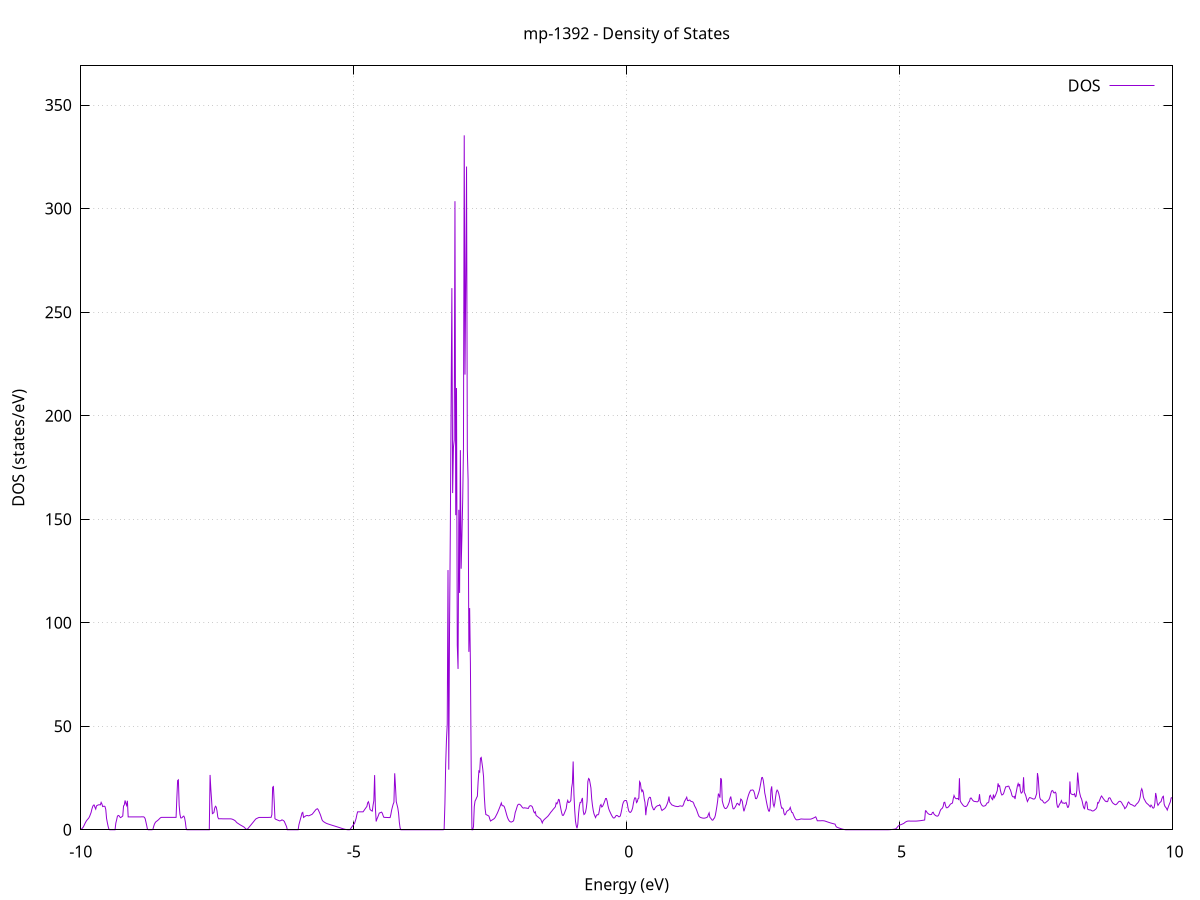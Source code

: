 set title 'mp-1392 - Density of States'
set xlabel 'Energy (eV)'
set ylabel 'DOS (states/eV)'
set grid
set xrange [-10:10]
set yrange [0:368.934]
set xzeroaxis lt -1
set terminal png size 800,600
set output 'mp-1392_dos_gnuplot.png'
plot '-' using 1:2 with lines title 'DOS'
-11.311500 0.000000
-11.297300 0.000000
-11.283200 0.000000
-11.269000 0.000000
-11.254900 0.000000
-11.240700 0.000000
-11.226600 0.000000
-11.212400 0.000000
-11.198300 0.000000
-11.184100 0.000000
-11.170000 0.000000
-11.155800 0.000000
-11.141700 0.000000
-11.127500 0.000000
-11.113300 0.000000
-11.099200 0.000000
-11.085000 0.000000
-11.070900 0.000000
-11.056700 0.000000
-11.042600 0.000000
-11.028400 0.000000
-11.014300 0.000000
-11.000100 0.000000
-10.986000 0.000000
-10.971800 0.000000
-10.957700 0.000000
-10.943500 0.000000
-10.929400 0.000000
-10.915200 0.000000
-10.901100 0.000000
-10.886900 0.000000
-10.872700 0.000000
-10.858600 0.000000
-10.844400 0.000000
-10.830300 0.000000
-10.816100 0.000000
-10.802000 0.000000
-10.787800 0.000000
-10.773700 0.000000
-10.759500 0.000000
-10.745400 0.000000
-10.731200 0.000000
-10.717100 0.000000
-10.702900 0.000000
-10.688800 0.000000
-10.674600 0.000000
-10.660500 0.000000
-10.646300 0.000000
-10.632100 0.000000
-10.618000 0.000000
-10.603800 0.000000
-10.589700 0.000000
-10.575500 0.000000
-10.561400 0.000000
-10.547200 0.000000
-10.533100 0.000000
-10.518900 0.000000
-10.504800 0.000000
-10.490600 0.000000
-10.476500 0.000000
-10.462300 0.000000
-10.448200 0.000000
-10.434000 0.000000
-10.419900 0.000000
-10.405700 0.000000
-10.391500 0.000000
-10.377400 0.000000
-10.363200 0.000000
-10.349100 0.000000
-10.334900 0.000000
-10.320800 0.000000
-10.306600 0.000000
-10.292500 0.000000
-10.278300 0.000000
-10.264200 0.000000
-10.250000 0.000000
-10.235900 0.000000
-10.221700 0.000000
-10.207600 0.000000
-10.193400 0.000000
-10.179200 0.000000
-10.165100 0.000000
-10.150900 0.000000
-10.136800 0.000000
-10.122600 0.000000
-10.108500 0.000000
-10.094300 0.000000
-10.080200 0.000000
-10.066000 0.000000
-10.051900 0.000000
-10.037700 0.000000
-10.023600 0.000400
-10.009400 0.063700
-9.995300 0.234100
-9.981100 0.511600
-9.967000 0.896200
-9.952800 1.388800
-9.938600 2.154000
-9.924500 2.965200
-9.910300 3.690200
-9.896200 4.329000
-9.882000 4.810700
-9.867900 5.248200
-9.853700 5.690500
-9.839600 6.375200
-9.825400 7.368300
-9.811300 8.348000
-9.797100 9.938700
-9.783000 11.145200
-9.768800 11.887700
-9.754700 11.967900
-9.740500 10.815200
-9.726400 9.995000
-9.712200 11.554800
-9.698000 11.776500
-9.683900 11.969300
-9.669700 12.073900
-9.655600 12.090100
-9.641400 12.024600
-9.627300 13.227300
-9.613100 12.479200
-9.599000 11.206000
-9.584800 11.326200
-9.570700 11.409700
-9.556500 11.193100
-9.542400 9.773700
-9.528200 5.504400
-9.514100 3.515500
-9.499900 1.699700
-9.485800 0.376200
-9.471600 0.000000
-9.457400 0.000000
-9.443300 0.000000
-9.429100 0.000000
-9.415000 0.000000
-9.400800 0.000000
-9.386700 0.000000
-9.372500 0.000000
-9.358400 3.167400
-9.344200 4.708300
-9.330100 6.424300
-9.315900 6.923900
-9.301800 6.846400
-9.287600 6.291300
-9.273500 5.864800
-9.259300 6.072200
-9.245200 6.336300
-9.231000 6.657200
-9.216800 11.480100
-9.202700 11.991100
-9.188500 14.160300
-9.174400 12.692300
-9.160200 11.768700
-9.146100 14.003300
-9.131900 6.209800
-9.117800 6.211200
-9.103600 6.212600
-9.089500 6.214000
-9.075300 6.215400
-9.061200 6.216800
-9.047000 6.218300
-9.032900 6.219700
-9.018700 6.221200
-9.004600 6.222700
-8.990400 6.224200
-8.976200 6.225700
-8.962100 6.227300
-8.947900 6.228800
-8.933800 6.230400
-8.919600 6.232000
-8.905500 6.233600
-8.891300 6.235200
-8.877200 6.236800
-8.863000 6.238500
-8.848900 6.240100
-8.834700 6.007600
-8.820600 5.341500
-8.806400 3.707600
-8.792300 1.994400
-8.778100 0.205600
-8.764000 0.000000
-8.749800 0.000000
-8.735600 0.000000
-8.721500 0.000000
-8.707300 0.000000
-8.693200 0.000000
-8.679000 0.228900
-8.664900 1.576900
-8.650700 2.735500
-8.636600 3.430900
-8.622400 3.910400
-8.608300 4.163500
-8.594100 4.443600
-8.580000 4.770800
-8.565800 5.130100
-8.551700 5.520500
-8.537500 5.836200
-8.523400 5.976700
-8.509200 5.996400
-8.495000 5.996000
-8.480900 5.995600
-8.466700 5.995200
-8.452600 5.994900
-8.438400 5.994500
-8.424300 5.994200
-8.410100 5.993900
-8.396000 5.993600
-8.381800 5.993400
-8.367700 5.993100
-8.353500 5.992900
-8.339400 5.992700
-8.325200 5.992500
-8.311100 5.992300
-8.296900 5.992100
-8.282700 5.991900
-8.268600 5.991800
-8.254400 5.991700
-8.240300 15.333900
-8.226100 23.778300
-8.212000 24.104300
-8.197800 11.791700
-8.183700 7.510800
-8.169500 5.742000
-8.155400 5.711500
-8.141200 5.949500
-8.127100 6.431700
-8.112900 6.614500
-8.098800 5.809800
-8.084600 3.759900
-8.070500 0.795500
-8.056300 0.000000
-8.042100 0.000000
-8.028000 0.000000
-8.013800 0.000000
-7.999700 0.000000
-7.985500 0.000000
-7.971400 0.000000
-7.957200 0.000000
-7.943100 0.000000
-7.928900 0.000000
-7.914800 0.000000
-7.900600 0.000000
-7.886500 0.000000
-7.872300 0.000000
-7.858200 0.000000
-7.844000 0.000000
-7.829900 0.000000
-7.815700 0.000000
-7.801500 0.000000
-7.787400 0.000000
-7.773200 0.000000
-7.759100 0.000000
-7.744900 0.000000
-7.730800 0.000000
-7.716600 0.000000
-7.702500 0.000000
-7.688300 0.000000
-7.674200 0.000000
-7.660000 0.000000
-7.645900 0.000000
-7.631700 26.492200
-7.617600 19.613800
-7.603400 14.123900
-7.589300 7.791200
-7.575100 7.998100
-7.560900 8.368600
-7.546800 10.457800
-7.532600 11.348400
-7.518500 10.941600
-7.504300 9.094900
-7.490200 6.165200
-7.476000 5.308000
-7.461900 5.306500
-7.447700 5.305100
-7.433600 5.303600
-7.419400 5.302200
-7.405300 5.300800
-7.391100 5.299400
-7.377000 5.298000
-7.362800 5.296600
-7.348700 5.295300
-7.334500 5.294000
-7.320300 5.292700
-7.306200 5.291400
-7.292000 5.290200
-7.277900 5.288900
-7.263700 5.287700
-7.249600 5.266300
-7.235400 5.196900
-7.221300 5.079200
-7.207100 4.914300
-7.193000 4.714300
-7.178800 4.482700
-7.164700 4.186200
-7.150500 3.693800
-7.136400 3.346900
-7.122200 3.112400
-7.108100 2.869600
-7.093900 2.618500
-7.079700 2.376100
-7.065600 2.161900
-7.051400 1.949700
-7.037300 1.739600
-7.023100 1.531300
-7.009000 1.291800
-6.994800 0.926800
-6.980700 0.488600
-6.966500 0.244600
-6.952400 0.230800
-6.938200 0.600100
-6.924100 1.037600
-6.909900 1.485400
-6.895800 1.933200
-6.881600 2.381500
-6.867500 2.838700
-6.853300 3.295800
-6.839100 3.755900
-6.825000 4.220600
-6.810800 4.685200
-6.796700 5.149700
-6.782500 5.384600
-6.768400 5.560200
-6.754200 5.735800
-6.740100 5.911400
-6.725900 5.949000
-6.711800 5.951300
-6.697600 5.953700
-6.683500 5.956100
-6.669300 5.958400
-6.655200 5.960800
-6.641000 5.963100
-6.626900 5.965500
-6.612700 5.967800
-6.598500 5.970200
-6.584400 5.972500
-6.570200 5.974900
-6.556100 5.977200
-6.541900 5.979500
-6.527800 5.981900
-6.513600 5.984200
-6.499500 7.331100
-6.485300 20.552300
-6.471200 20.860800
-6.457000 13.712900
-6.442900 5.369500
-6.428700 5.067700
-6.414600 4.909200
-6.400400 4.750600
-6.386300 4.592000
-6.372100 4.433200
-6.357900 4.274300
-6.343800 4.364400
-6.329600 4.488800
-6.315500 4.800800
-6.301300 4.645400
-6.287200 4.413300
-6.273000 4.104700
-6.258900 3.245300
-6.244700 2.390400
-6.230600 1.540100
-6.216400 0.000000
-6.202300 0.000000
-6.188100 0.000000
-6.174000 0.000000
-6.159800 0.000000
-6.145600 0.000000
-6.131500 0.000000
-6.117300 0.000000
-6.103200 0.000000
-6.089000 0.000000
-6.074900 0.000000
-6.060700 0.000000
-6.046600 0.000000
-6.032400 0.000000
-6.018300 0.000000
-6.004100 2.407800
-5.990000 3.824800
-5.975800 5.207200
-5.961700 6.554800
-5.947500 8.082400
-5.933400 8.391900
-5.919200 5.947300
-5.905000 6.220900
-5.890900 6.493900
-5.876700 6.766200
-5.862600 6.859400
-5.848400 6.901300
-5.834300 6.744900
-5.820100 6.774300
-5.806000 6.943300
-5.791800 7.111500
-5.777700 7.279000
-5.763500 7.445700
-5.749400 7.861300
-5.735200 8.340600
-5.721100 8.815100
-5.706900 9.284700
-5.692800 9.749400
-5.678600 9.999400
-5.664400 10.163600
-5.650300 9.675400
-5.636100 8.845000
-5.622000 7.989300
-5.607800 7.054000
-5.593700 5.928200
-5.579500 4.752200
-5.565400 4.218400
-5.551200 3.906500
-5.537100 3.652100
-5.522900 3.422100
-5.508800 3.216800
-5.494600 3.037600
-5.480500 2.908100
-5.466300 2.780600
-5.452200 2.655300
-5.438000 2.532100
-5.423800 2.411000
-5.409700 2.292000
-5.395500 2.174300
-5.381400 2.056700
-5.367200 1.939300
-5.353100 1.822000
-5.338900 1.704800
-5.324800 1.587800
-5.310600 1.470800
-5.296500 1.354000
-5.282300 1.237300
-5.268200 1.120700
-5.254000 1.000600
-5.239900 0.874300
-5.225700 0.745500
-5.211600 0.617400
-5.197400 0.499600
-5.183200 0.392500
-5.169100 0.296400
-5.154900 0.211000
-5.140800 0.136600
-5.126600 0.073000
-5.112500 0.020200
-5.098300 0.000000
-5.084200 0.000000
-5.070000 0.037900
-5.055900 0.560700
-5.041700 1.082800
-5.027600 1.604300
-5.013400 2.125000
-4.999300 2.601600
-4.985100 3.052400
-4.971000 4.210200
-4.956800 5.435300
-4.942600 7.273400
-4.928500 8.672200
-4.914300 8.668000
-4.900200 8.664100
-4.886000 8.660500
-4.871900 8.657200
-4.857700 8.654200
-4.843600 8.651500
-4.829400 8.649100
-4.815300 9.164900
-4.801100 9.717200
-4.787000 10.253500
-4.772800 10.773600
-4.758700 11.277700
-4.744500 13.026200
-4.730400 13.543700
-4.716200 12.233300
-4.702000 9.857300
-4.687900 9.478000
-4.673700 9.195300
-4.659600 9.014500
-4.645400 11.855700
-4.631300 14.051100
-4.617100 26.422500
-4.603000 10.769600
-4.588800 4.012500
-4.574700 5.189300
-4.560500 6.039500
-4.546400 7.019700
-4.532200 8.076600
-4.518100 8.206100
-4.503900 8.356600
-4.489800 8.513100
-4.475600 7.971800
-4.461400 6.813300
-4.447300 6.005900
-4.433100 5.989200
-4.419000 5.972400
-4.404800 5.955500
-4.390700 5.938500
-4.376500 5.921400
-4.362400 5.904200
-4.348200 5.887000
-4.334100 5.890000
-4.319900 7.345700
-4.305800 9.440100
-4.291600 10.972000
-4.277500 12.346400
-4.263300 13.251600
-4.249100 27.285900
-4.235000 20.898200
-4.220800 13.615300
-4.206700 12.075700
-4.192500 10.540300
-4.178400 8.018500
-4.164200 3.568100
-4.150100 0.876400
-4.135900 0.000000
-4.121800 0.000000
-4.107600 0.000000
-4.093500 0.000000
-4.079300 0.000000
-4.065200 0.000000
-4.051000 0.000000
-4.036900 0.000000
-4.022700 0.000000
-4.008500 0.000000
-3.994400 0.000000
-3.980200 0.000000
-3.966100 0.000000
-3.951900 0.000000
-3.937800 0.000000
-3.923600 0.000000
-3.909500 0.000000
-3.895300 0.000000
-3.881200 0.000000
-3.867000 0.000000
-3.852900 0.000000
-3.838700 0.000000
-3.824600 0.000000
-3.810400 0.000000
-3.796300 0.000000
-3.782100 0.000000
-3.767900 0.000000
-3.753800 0.000000
-3.739600 0.000000
-3.725500 0.000000
-3.711300 0.000000
-3.697200 0.000000
-3.683000 0.000000
-3.668900 0.000000
-3.654700 0.000000
-3.640600 0.000000
-3.626400 0.000000
-3.612300 0.000000
-3.598100 0.000000
-3.584000 0.000000
-3.569800 0.000000
-3.555700 0.000000
-3.541500 0.000000
-3.527300 0.000000
-3.513200 0.000000
-3.499000 0.000000
-3.484900 0.000000
-3.470700 0.000000
-3.456600 0.000000
-3.442400 0.000000
-3.428300 0.000000
-3.414100 0.000000
-3.400000 0.000000
-3.385800 0.000000
-3.371700 0.000000
-3.357500 0.000000
-3.343400 0.441800
-3.329200 12.543000
-3.315100 31.771000
-3.300900 43.336900
-3.286700 50.975000
-3.272600 125.429000
-3.258400 29.039700
-3.244300 98.432000
-3.230100 144.420400
-3.216000 205.282800
-3.201800 261.597300
-3.187700 162.612400
-3.173500 184.566800
-3.159400 188.163900
-3.145200 303.582900
-3.131100 151.929500
-3.116900 213.344000
-3.102800 89.164300
-3.088600 77.677100
-3.074500 154.524400
-3.060300 114.378700
-3.046100 183.349500
-3.032000 126.064400
-3.017800 141.757800
-3.003700 159.046300
-2.989500 184.217500
-2.975400 335.394900
-2.961200 219.822300
-2.947100 266.182700
-2.932900 320.310000
-2.918800 183.606900
-2.904600 169.058600
-2.890500 85.918900
-2.876300 107.059400
-2.862200 80.237600
-2.848000 30.521900
-2.833900 0.000000
-2.819700 0.000000
-2.805500 1.582300
-2.791400 11.217600
-2.777200 13.906000
-2.763100 14.562800
-2.748900 15.483600
-2.734800 16.181900
-2.720600 23.439100
-2.706500 28.354800
-2.692300 27.896900
-2.678200 34.532700
-2.664000 34.922500
-2.649900 32.225600
-2.635700 29.370400
-2.621600 25.686200
-2.607400 16.144600
-2.593300 10.269200
-2.579100 7.362800
-2.564900 7.211500
-2.550800 7.027700
-2.536600 6.811400
-2.522500 6.562700
-2.508300 5.294100
-2.494200 4.220300
-2.480000 4.471100
-2.465900 4.704600
-2.451700 4.923900
-2.437600 5.173100
-2.423400 5.466900
-2.409300 5.941200
-2.395100 6.662500
-2.381000 7.388800
-2.366800 8.142500
-2.352600 9.031800
-2.338500 9.971500
-2.324300 10.897100
-2.310200 11.887100
-2.296000 12.941500
-2.281900 11.672300
-2.267700 11.598400
-2.253600 11.559500
-2.239400 11.010500
-2.225300 9.810400
-2.211100 8.492200
-2.197000 7.119500
-2.182800 5.922300
-2.168700 5.043500
-2.154500 4.402400
-2.140400 3.999000
-2.126200 3.790000
-2.112000 3.726700
-2.097900 3.908400
-2.083700 4.038800
-2.069600 4.552100
-2.055400 6.217700
-2.041300 8.342300
-2.027100 9.395900
-2.013000 10.623700
-1.998800 11.817200
-1.984700 12.268500
-1.970500 12.370900
-1.956400 12.224300
-1.942200 11.901500
-1.928100 11.453600
-1.913900 10.885500
-1.899800 10.554500
-1.885600 10.467000
-1.871400 10.617800
-1.857300 10.543000
-1.843100 10.498500
-1.829000 10.430800
-1.814800 10.354600
-1.800700 10.307900
-1.786500 11.202700
-1.772400 11.565100
-1.758200 11.643200
-1.744100 11.509800
-1.729900 11.155500
-1.715800 10.185600
-1.701600 8.735100
-1.687500 8.171100
-1.673300 8.689100
-1.659200 6.945600
-1.645000 6.646000
-1.630800 6.344100
-1.616700 6.039800
-1.602500 5.733000
-1.588400 5.424000
-1.574200 5.112500
-1.560100 4.257700
-1.545900 3.289200
-1.531800 4.271300
-1.517600 4.713200
-1.503500 5.098600
-1.489300 5.436700
-1.475200 5.774000
-1.461000 6.108600
-1.446900 6.440300
-1.432700 6.880900
-1.418600 7.382100
-1.404400 7.904800
-1.390200 8.449200
-1.376100 8.832300
-1.361900 9.342600
-1.347800 9.810600
-1.333600 10.248800
-1.319500 10.657300
-1.305300 11.143900
-1.291200 12.978600
-1.277000 12.541700
-1.262900 13.242600
-1.248700 14.663000
-1.234600 14.481500
-1.220400 12.245600
-1.206300 10.212200
-1.192100 8.381100
-1.178000 7.046600
-1.163800 6.904200
-1.149600 7.439800
-1.135500 8.362300
-1.121300 9.282600
-1.107200 10.244600
-1.093000 12.928000
-1.078900 14.160400
-1.064700 13.184900
-1.050600 13.233100
-1.036400 13.570100
-1.022300 14.165400
-1.008100 20.163900
-0.994000 22.602900
-0.979800 32.969100
-0.965700 17.179500
-0.951500 9.456800
-0.937400 4.169500
-0.923200 1.947200
-0.909000 0.744000
-0.894900 2.637800
-0.880700 7.810800
-0.866600 11.433600
-0.852400 13.181500
-0.838300 13.120300
-0.824100 14.440500
-0.810000 15.369400
-0.795800 9.159800
-0.781700 7.377400
-0.767500 7.683200
-0.753400 8.534100
-0.739200 10.456600
-0.725100 13.746600
-0.710900 23.224800
-0.696800 24.761000
-0.682600 24.371900
-0.668400 22.349000
-0.654300 20.233000
-0.640100 14.937400
-0.626000 11.710900
-0.611800 9.318200
-0.597700 7.664500
-0.583500 6.749900
-0.569400 5.886200
-0.555200 6.821600
-0.541100 7.304600
-0.526900 7.168500
-0.512800 7.582700
-0.498600 9.449900
-0.484500 11.679700
-0.470300 12.211400
-0.456100 11.004900
-0.442000 11.305400
-0.427800 12.070100
-0.413700 12.973500
-0.399500 14.015700
-0.385400 15.108000
-0.371200 15.121000
-0.357100 13.817800
-0.342900 11.714300
-0.328800 10.202200
-0.314600 9.190400
-0.300500 8.390500
-0.286300 7.551500
-0.272200 6.844200
-0.258000 6.197900
-0.243900 5.723400
-0.229700 5.688200
-0.215500 5.914900
-0.201400 6.588000
-0.187200 6.915100
-0.173100 6.896300
-0.158900 6.618300
-0.144800 6.280600
-0.130600 6.323400
-0.116500 6.664800
-0.102300 8.154100
-0.088200 9.972400
-0.074000 12.079800
-0.059900 13.281900
-0.045700 13.889000
-0.031600 14.121100
-0.017400 14.155700
-0.003300 14.063400
0.010900 12.795400
0.025100 10.515600
0.039200 9.043300
0.053400 8.541400
0.067500 8.377900
0.081700 8.721800
0.095800 9.444000
0.110000 10.609500
0.124100 12.840500
0.138300 14.650700
0.152400 15.471000
0.166600 15.241300
0.180700 13.128200
0.194900 13.573000
0.209000 15.028400
0.223200 15.310300
0.237300 23.244100
0.251500 22.591300
0.265700 19.625300
0.279800 18.465600
0.294000 19.143900
0.308100 17.852300
0.322300 14.937800
0.336400 13.178100
0.350600 7.044400
0.364700 10.679200
0.378900 11.875200
0.393000 14.392900
0.407200 15.335400
0.421300 15.717900
0.435500 15.598800
0.449600 13.734900
0.463800 11.525400
0.477900 10.673400
0.492100 9.699100
0.506300 9.712900
0.520400 10.533900
0.534600 11.006800
0.548700 11.319400
0.562900 11.575800
0.577000 11.683600
0.591200 11.699000
0.605300 12.085800
0.619500 11.470100
0.633600 10.045400
0.647800 9.307200
0.661900 9.624200
0.676100 9.893800
0.690200 10.096100
0.704400 10.453300
0.718500 11.020800
0.732700 11.798400
0.746900 12.786200
0.761000 14.003300
0.775200 16.038900
0.789300 13.311300
0.803500 12.910100
0.817600 12.361900
0.831800 11.946700
0.845900 11.832000
0.860100 11.675600
0.874200 11.513900
0.888400 11.380800
0.902500 11.323300
0.916700 11.267900
0.930800 11.200700
0.945000 11.225300
0.959100 11.357900
0.973300 11.508500
0.987500 11.540600
1.001600 11.442500
1.015800 11.328800
1.029900 11.582100
1.044100 12.369800
1.058200 13.650000
1.072400 14.309400
1.086500 14.964000
1.100700 15.716400
1.114800 14.146600
1.129000 14.046400
1.143100 14.300100
1.157300 14.328400
1.171400 13.868900
1.185600 13.669400
1.199700 13.599800
1.213900 13.405900
1.228100 12.809200
1.242200 11.695800
1.256400 10.974500
1.270500 10.287900
1.284700 9.330700
1.298800 8.253000
1.313000 7.229800
1.327100 6.425500
1.341300 6.143600
1.355400 5.926400
1.369600 5.810000
1.383700 5.701300
1.397900 5.627200
1.412000 5.600900
1.426200 5.622400
1.440400 5.691600
1.454500 5.808700
1.468700 5.973500
1.482800 6.234800
1.497000 7.406500
1.511100 8.178900
1.525300 6.011900
1.539400 5.620600
1.553600 5.115000
1.567700 4.626400
1.581900 4.714700
1.596000 5.380000
1.610200 5.717500
1.624300 6.909500
1.638500 8.959800
1.652600 11.260000
1.666800 13.893800
1.681000 17.461100
1.695100 16.610400
1.709300 15.519800
1.723400 24.959400
1.737600 24.191400
1.751700 14.013400
1.765900 12.473500
1.780000 11.249200
1.794200 10.527500
1.808300 10.252800
1.822500 10.312500
1.836600 10.675700
1.850800 11.339800
1.864900 12.216500
1.879100 13.257900
1.893200 15.036000
1.907400 16.050100
1.921600 13.909400
1.935700 11.808000
1.949900 10.178200
1.964000 10.085200
1.978200 10.545900
1.992300 11.143600
2.006500 11.864200
2.020600 12.707700
2.034800 12.770900
2.048900 12.213600
2.063100 11.876600
2.077200 12.734200
2.091400 14.832300
2.105500 14.488100
2.119700 13.667600
2.133800 10.918700
2.148000 8.916000
2.162200 10.070100
2.176300 11.531200
2.190500 12.257700
2.204600 14.171200
2.218800 15.580100
2.232900 16.814400
2.247100 17.839900
2.261200 18.625700
2.275400 19.158200
2.289500 19.092900
2.303700 19.254300
2.317800 19.115600
2.332000 18.489500
2.346100 17.195400
2.360300 15.111000
2.374400 14.997500
2.388600 15.451300
2.402800 16.624200
2.416900 17.682300
2.431100 19.013000
2.445200 20.848700
2.459400 22.864500
2.473500 25.147000
2.487700 25.264500
2.501800 23.966400
2.516000 21.292400
2.530100 17.803300
2.544300 16.054600
2.558400 13.927300
2.572600 12.020000
2.586700 10.352700
2.600900 9.070000
2.615000 8.995800
2.629200 10.954500
2.643400 19.186600
2.657500 20.949000
2.671700 15.646400
2.685800 12.262200
2.700000 11.203200
2.714100 12.735700
2.728300 15.773800
2.742400 18.223500
2.756600 19.178600
2.770700 18.688500
2.784900 17.622700
2.799000 16.030500
2.813200 13.934400
2.827300 11.706300
2.841500 10.411700
2.855600 10.532300
2.869800 9.971300
2.884000 7.822900
2.898100 7.190300
2.912300 7.550600
2.926400 8.520000
2.940600 9.073600
2.954700 9.284300
2.968900 9.528200
2.983000 9.911500
2.997200 10.800100
3.011300 9.438600
3.025500 8.384700
3.039600 8.288200
3.053800 7.368200
3.067900 6.443400
3.082100 5.686200
3.096200 5.096500
3.110400 4.813900
3.124600 4.822400
3.138700 4.848000
3.152900 4.903100
3.167000 5.011600
3.181200 5.109800
3.195300 5.232200
3.209500 5.205400
3.223600 5.166800
3.237800 5.142200
3.251900 5.131500
3.266100 5.130600
3.280200 5.130200
3.294400 5.129700
3.308500 5.129200
3.322700 5.128500
3.336900 5.127900
3.351000 5.127100
3.365200 5.126300
3.379300 5.197900
3.393500 5.338300
3.407600 5.492700
3.421800 5.661000
3.435900 5.843400
3.450100 6.039600
3.464200 6.249800
3.478400 5.416400
3.492500 4.341800
3.506700 4.344300
3.520800 4.349000
3.535000 4.354600
3.549100 4.360200
3.563300 4.366100
3.577500 4.372000
3.591600 4.376400
3.605800 4.357400
3.619900 4.308900
3.634100 4.201700
3.648200 4.074500
3.662400 3.946900
3.676500 3.818900
3.690700 3.690500
3.704800 3.561700
3.719000 3.432700
3.733100 3.319800
3.747300 3.214700
3.761400 3.111800
3.775600 3.011200
3.789700 2.912700
3.803900 2.816500
3.818100 2.722500
3.832200 1.795400
3.846400 1.316200
3.860500 1.161500
3.874700 1.014100
3.888800 0.873700
3.903000 0.740500
3.917100 0.614500
3.931300 0.495600
3.945400 0.384900
3.959600 0.284600
3.973700 0.194900
3.987900 0.115700
4.002000 0.047100
4.016200 0.000000
4.030300 0.000000
4.044500 0.000000
4.058700 0.000000
4.072800 0.000000
4.087000 0.000000
4.101100 0.000000
4.115300 0.000000
4.129400 0.000000
4.143600 0.000000
4.157700 0.000000
4.171900 0.000000
4.186000 0.000000
4.200200 0.000000
4.214300 0.000000
4.228500 0.000000
4.242600 0.000000
4.256800 0.000000
4.270900 0.000000
4.285100 0.000000
4.299300 0.000000
4.313400 0.000000
4.327600 0.000000
4.341700 0.000000
4.355900 0.000000
4.370000 0.000000
4.384200 0.000000
4.398300 0.000000
4.412500 0.000000
4.426600 0.000000
4.440800 0.000000
4.454900 0.000000
4.469100 0.000000
4.483200 0.000000
4.497400 0.000000
4.511500 0.000000
4.525700 0.000000
4.539900 0.000000
4.554000 0.000000
4.568200 0.000000
4.582300 0.000000
4.596500 0.000000
4.610600 0.000000
4.624800 0.000000
4.638900 0.000000
4.653100 0.000000
4.667200 0.000000
4.681400 0.000000
4.695500 0.000000
4.709700 0.000000
4.723800 0.000000
4.738000 0.000000
4.752100 0.000000
4.766300 0.000100
4.780500 0.004200
4.794600 0.014500
4.808800 0.030800
4.822900 0.053200
4.837100 0.081700
4.851200 0.116400
4.865400 0.157100
4.879500 0.203900
4.893700 0.256900
4.907800 0.315900
4.922000 0.389200
4.936100 0.558500
4.950300 0.988600
4.964400 1.466100
4.978600 1.874100
4.992700 2.149300
5.006900 2.300300
5.021100 2.450200
5.035200 2.598900
5.049400 2.750100
5.063500 2.911300
5.077700 3.082800
5.091800 3.394200
5.106000 3.684000
5.120100 3.902100
5.134300 4.068700
5.148400 4.183800
5.162600 4.210800
5.176700 4.208300
5.190900 4.205800
5.205000 4.203500
5.219200 4.201400
5.233400 4.199400
5.247500 4.197500
5.261700 4.195800
5.275800 4.194200
5.290000 4.192800
5.304100 4.196600
5.318300 4.224900
5.332400 4.257100
5.346600 4.293300
5.360700 4.333600
5.374900 4.377700
5.389000 4.425900
5.403200 4.478100
5.417300 4.534200
5.431500 4.594400
5.445600 4.658500
5.459800 4.726600
5.474000 9.189400
5.488100 9.069000
5.502300 8.380000
5.516400 7.969900
5.530600 7.657000
5.544700 7.446100
5.558900 7.339900
5.573000 7.338500
5.587200 7.432200
5.601300 8.335800
5.615500 8.491000
5.629600 7.641600
5.643800 7.230300
5.657900 6.917200
5.672100 6.702300
5.686200 6.587000
5.700400 6.619200
5.714600 7.068600
5.728700 7.957000
5.742900 9.087400
5.757000 9.837600
5.771200 10.141400
5.785300 10.493700
5.799500 11.359700
5.813600 13.172800
5.827800 13.297200
5.841900 11.711300
5.856100 10.672300
5.870200 10.630000
5.884400 10.772500
5.898500 11.189300
5.912700 11.591100
5.926800 12.236000
5.941000 12.541800
5.955200 12.723500
5.969300 12.950000
5.983500 15.052600
5.997600 16.563800
6.011800 15.652000
6.025900 15.195100
6.040100 14.982300
6.054200 15.125200
6.068400 15.083200
6.082500 14.388900
6.096700 24.903400
6.110800 14.101700
6.125000 13.222000
6.139100 12.716100
6.153300 12.167700
6.167400 11.715600
6.181600 11.401200
6.195800 11.254600
6.209900 11.256500
6.224100 11.414000
6.238200 11.761600
6.252400 12.452400
6.266500 13.315600
6.280700 13.656700
6.294800 15.144400
6.309000 15.376800
6.323100 14.900400
6.337300 14.311600
6.351400 13.953200
6.365600 13.716000
6.379700 13.674600
6.393900 13.619400
6.408000 13.550300
6.422200 13.483900
6.436400 13.645700
6.450500 14.330500
6.464700 17.177100
6.478800 13.503100
6.493000 12.580200
6.507100 11.940600
6.521300 11.545700
6.535400 11.391400
6.549600 11.466500
6.563700 11.574100
6.577900 11.790900
6.592000 12.467000
6.606200 13.014900
6.620300 13.009500
6.634500 13.480200
6.648600 16.200700
6.662800 16.658400
6.677000 15.657600
6.691100 14.954100
6.705300 14.551000
6.719400 17.008900
6.733600 15.420600
6.747700 16.053200
6.761900 16.951300
6.776000 17.910300
6.790200 18.978500
6.804300 22.420600
6.818500 20.943000
6.832600 21.261400
6.846800 19.146300
6.860900 17.587300
6.875100 16.780400
6.889200 17.023700
6.903400 17.333500
6.917600 18.490700
6.931700 19.727900
6.945900 20.769800
6.960000 20.814400
6.974200 20.828800
6.988300 21.098900
7.002500 20.999000
7.016600 19.863300
7.030800 19.247800
7.044900 18.039800
7.059100 16.551200
7.073200 15.979400
7.087400 15.823300
7.101500 16.125000
7.115700 14.855200
7.129900 17.243300
7.144000 19.099800
7.158200 21.118500
7.172300 22.312900
7.186500 21.230100
7.200600 22.101100
7.214800 18.673300
7.228900 17.689100
7.243100 17.980600
7.257200 18.794700
7.271400 25.394500
7.285500 18.059700
7.299700 17.341200
7.313800 16.315400
7.328000 14.843200
7.342100 13.626200
7.356300 14.399900
7.370500 15.197900
7.384600 15.586700
7.398800 15.441400
7.412900 15.297900
7.427100 15.131400
7.441200 14.919100
7.455400 14.832300
7.469500 14.871600
7.483700 15.222300
7.497800 16.384200
7.512000 17.498600
7.526100 27.379500
7.540300 24.995500
7.554400 19.317800
7.568600 15.629700
7.582700 14.648200
7.596900 14.322100
7.611100 14.293800
7.625200 13.790200
7.639400 13.217500
7.653500 12.906300
7.667700 12.926300
7.681800 13.277600
7.696000 13.589600
7.710100 13.880600
7.724300 14.227500
7.738400 14.700800
7.752600 15.629000
7.766700 17.063900
7.780900 18.441400
7.795000 18.976100
7.809200 18.765000
7.823300 17.898900
7.837500 17.793400
7.851700 18.179000
7.865800 17.636000
7.880000 12.762500
7.894100 10.915600
7.908300 10.889400
7.922400 11.860500
7.936600 12.621400
7.950700 13.119900
7.964900 14.067900
7.979000 13.042300
7.993200 12.834100
8.007300 12.973300
8.021500 12.717300
8.035600 12.899400
8.049800 13.185300
8.063900 12.103600
8.078100 10.832800
8.092300 10.916600
8.106400 12.282300
8.120600 23.362300
8.134700 17.579600
8.148900 17.221000
8.163000 17.088500
8.177200 16.937200
8.191300 16.970700
8.205500 17.388300
8.219600 15.951900
8.233800 16.225100
8.247900 19.165400
8.262100 27.629000
8.276200 23.729600
8.290400 19.054600
8.304500 17.214600
8.318700 15.747900
8.332900 14.977600
8.347000 13.610900
8.361200 11.794000
8.375300 10.530200
8.389500 10.181800
8.403600 12.681800
8.417800 13.644100
8.431900 13.068700
8.446100 9.928300
8.460200 9.761100
8.474400 9.583600
8.488500 9.592600
8.502700 9.564900
8.516800 9.271200
8.531000 9.079200
8.545100 9.109000
8.559300 9.236500
8.573500 9.550600
8.587600 9.844100
8.601800 10.210400
8.615900 10.973800
8.630100 13.126900
8.644200 12.894200
8.658400 13.846500
8.672500 14.759100
8.686700 15.750100
8.700800 16.321500
8.715000 15.756100
8.729100 15.180200
8.743300 14.675800
8.757400 14.246000
8.771600 13.729400
8.785700 13.770300
8.799900 13.522600
8.814100 13.764500
8.828200 15.172000
8.842400 15.466200
8.856500 15.330100
8.870700 14.599400
8.884800 13.836000
8.899000 13.187400
8.913100 12.758900
8.927300 12.519200
8.941400 12.237600
8.955600 12.075800
8.969700 12.211800
8.983900 12.584900
8.998000 13.028100
9.012200 13.498800
9.026400 13.730600
9.040500 13.761600
9.054700 13.517000
9.068800 13.088300
9.083000 12.338600
9.097100 11.712600
9.111300 11.244300
9.125400 10.196500
9.139600 10.545000
9.153700 11.025100
9.167900 11.779000
9.182000 12.946500
9.196200 13.420500
9.210300 12.871100
9.224500 12.420300
9.238600 12.217100
9.252800 12.116000
9.267000 11.944500
9.281100 11.702300
9.295300 11.459200
9.309400 11.342100
9.323600 11.758500
9.337700 12.351100
9.351900 12.674900
9.366000 13.060200
9.380200 13.596000
9.394300 14.454200
9.408500 15.860200
9.422600 18.762600
9.436800 19.802500
9.450900 18.694800
9.465100 16.056000
9.479200 14.869700
9.493400 14.275400
9.507600 13.517600
9.521700 12.968600
9.535900 12.614700
9.550000 12.312000
9.564200 11.958400
9.578300 11.547900
9.592500 11.080400
9.606600 11.937100
9.620800 11.482700
9.634900 10.661900
9.649100 10.443400
9.663200 10.778900
9.677400 12.909100
9.691500 17.772600
9.705700 15.923300
9.719800 12.887600
9.734000 11.799000
9.748200 12.349800
9.762300 12.973400
9.776500 13.325900
9.790600 13.623100
9.804800 14.971700
9.818900 15.881800
9.833100 16.178000
9.847200 12.402300
9.861400 11.331800
9.875500 10.857200
9.889700 10.370200
9.903800 9.527100
9.918000 10.631000
9.932100 11.661600
9.946300 12.606600
9.960400 13.466200
9.974600 15.356400
9.988800 15.506700
10.002900 15.099300
10.017100 14.898600
10.031200 14.137600
10.045400 13.352000
10.059500 12.936500
10.073700 12.837400
10.087800 12.970400
10.102000 12.884500
10.116100 12.705900
10.130300 12.316500
10.144400 12.021600
10.158600 11.726200
10.172700 12.401000
10.186900 12.390900
10.201000 12.250400
10.215200 12.224600
10.229400 12.421200
10.243500 14.729000
10.257700 13.376200
10.271800 12.090800
10.286000 10.926400
10.300100 10.179800
10.314300 10.232900
10.328400 12.306200
10.342600 15.098400
10.356700 16.161600
10.370900 14.726000
10.385000 14.565500
10.399200 14.220900
10.413300 13.979600
10.427500 13.905400
10.441600 13.983300
10.455800 13.798200
10.470000 13.795700
10.484100 13.714000
10.498300 13.752500
10.512400 9.037600
10.526600 10.797700
10.540700 14.743300
10.554900 17.816400
10.569000 19.060900
10.583200 18.640400
10.597300 16.548900
10.611500 13.209700
10.625600 13.897000
10.639800 14.883200
10.653900 15.661700
10.668100 16.501800
10.682200 18.814000
10.696400 16.395900
10.710600 12.491500
10.724700 11.882100
10.738900 11.945300
10.753000 12.050700
10.767200 12.061900
10.781300 12.428600
10.795500 13.393700
10.809600 14.480100
10.823800 15.760300
10.837900 16.963100
10.852100 16.137700
10.866200 15.190700
10.880400 14.160300
10.894500 13.269300
10.908700 11.997700
10.922900 11.098200
10.937000 11.570200
10.951200 13.049600
10.965300 14.328600
10.979500 15.746100
10.993600 15.599900
11.007800 13.823400
11.021900 12.718500
11.036100 11.973200
11.050200 12.988200
11.064400 21.605400
11.078500 16.927100
11.092700 13.074400
11.106800 13.654500
11.121000 13.825000
11.135100 14.071000
11.149300 14.340700
11.163500 14.422100
11.177600 14.166700
11.191800 13.907100
11.205900 13.683800
11.220100 13.496900
11.234200 13.147700
11.248400 12.958800
11.262500 13.324600
11.276700 13.856900
11.290800 14.292800
11.305000 17.404100
11.319100 15.870500
11.333300 14.919800
11.347400 14.669500
11.361600 14.420500
11.375700 14.068600
11.389900 14.415600
11.404100 14.680400
11.418200 14.776300
11.432400 14.873800
11.446500 14.819000
11.460700 14.503700
11.474800 13.614000
11.489000 12.884900
11.503100 12.488300
11.517300 12.064800
11.531400 12.109800
11.545600 12.260600
11.559700 12.891800
11.573900 13.629000
11.588000 12.701600
11.602200 12.149300
11.616300 11.910300
11.630500 11.790300
11.644700 11.791000
11.658800 12.039200
11.673000 13.109400
11.687100 14.016400
11.701300 14.349600
11.715400 14.504600
11.729600 14.651600
11.743700 13.234800
11.757900 11.980800
11.772000 11.698100
11.786200 11.456300
11.800300 11.284200
11.814500 11.511000
11.828600 11.923900
11.842800 12.210000
11.856900 12.589200
11.871100 13.185800
11.885300 13.680600
11.899400 13.757000
11.913600 13.082600
11.927700 12.420800
11.941900 12.531200
11.956000 12.589300
11.970200 12.428600
11.984300 12.023700
11.998500 11.942800
12.012600 11.820000
12.026800 11.600400
12.040900 11.586200
12.055100 11.771400
12.069200 12.196400
12.083400 12.535500
12.097500 12.925000
12.111700 13.369800
12.125900 13.371600
12.140000 13.245600
12.154200 13.137200
12.168300 13.852800
12.182500 14.276400
12.196600 14.720700
12.210800 15.178200
12.224900 15.617700
12.239100 15.810400
12.253200 16.248800
12.267400 16.761200
12.281500 16.933600
12.295700 16.731600
12.309800 16.532900
12.324000 16.244400
12.338100 15.866000
12.352300 15.386500
12.366500 15.148100
12.380600 14.376200
12.394800 13.077000
12.408900 12.821300
12.423100 12.729500
12.437200 15.014600
12.451400 16.934000
12.465500 17.551200
12.479700 15.391900
12.493800 14.143800
12.508000 13.738200
12.522100 13.431700
12.536300 13.285500
12.550400 13.432300
12.564600 13.631300
12.578700 13.829700
12.592900 14.022700
12.607100 14.200700
12.621200 14.482900
12.635400 14.977000
12.649500 15.358300
12.663700 15.666500
12.677800 15.952100
12.692000 15.504200
12.706100 14.617900
12.720300 13.686100
12.734400 13.544700
12.748600 13.664300
12.762700 13.774600
12.776900 13.805600
12.791000 13.646600
12.805200 13.430000
12.819400 13.362500
12.833500 13.428300
12.847700 13.566200
12.861800 13.710500
12.876000 13.820100
12.890100 13.769900
12.904300 13.770200
12.918400 13.751100
12.932600 13.587900
12.946700 13.354500
12.960900 13.109200
12.975000 12.950400
12.989200 13.138200
13.003300 13.560100
13.017500 15.627100
13.031600 15.954300
13.045800 15.940400
13.060000 15.490500
13.074100 14.170300
13.088300 13.368600
13.102400 12.910800
13.116600 12.952800
13.130700 12.962000
13.144900 12.989000
13.159000 13.021000
13.173200 13.080700
13.187300 13.727400
13.201500 14.788800
13.215600 15.592100
13.229800 15.688200
13.243900 15.117300
13.258100 14.213900
13.272200 13.730000
13.286400 13.275000
13.300600 12.870300
13.314700 12.778700
13.328900 12.712900
13.343000 13.422200
13.357200 15.147700
13.371300 16.678100
13.385500 15.305200
13.399600 13.821900
13.413800 12.736700
13.427900 12.021800
13.442100 11.520800
13.456200 11.383200
13.470400 11.267500
13.484500 11.120800
13.498700 10.881800
13.512800 10.526000
13.527000 10.379000
13.541200 10.512600
13.555300 10.854100
13.569500 11.215600
13.583600 11.824600
13.597800 12.589900
13.611900 13.302800
13.626100 14.007100
13.640200 14.817700
13.654400 15.915400
13.668500 16.441900
13.682700 15.321500
13.696800 16.393000
13.711000 15.689700
13.725100 15.141000
13.739300 14.917600
13.753400 15.516400
13.767600 16.960000
13.781800 16.860700
13.795900 16.413000
13.810100 16.314300
13.824200 16.504600
13.838400 17.256400
13.852500 18.374600
13.866700 19.548800
13.880800 20.778800
13.895000 20.870000
13.909100 19.526600
13.923300 19.050400
13.937400 19.285400
13.951600 17.080700
13.965700 15.356100
13.979900 14.753500
13.994000 14.254700
14.008200 13.832200
14.022400 13.469600
14.036500 13.625500
14.050700 13.662500
14.064800 15.064400
14.079000 17.128800
14.093100 19.441300
14.107300 18.123300
14.121400 17.338600
14.135600 17.067700
14.149700 17.260500
14.163900 18.421900
14.178000 19.803700
14.192200 16.248200
14.206300 15.962200
14.220500 15.731400
14.234600 15.533900
14.248800 15.628200
14.263000 15.198400
14.277100 13.835500
14.291300 12.651900
14.305400 12.012500
14.319600 11.494800
14.333700 11.172900
14.347900 10.863600
14.362000 10.549100
14.376200 10.227800
14.390300 9.920900
14.404500 9.784900
14.418600 9.739900
14.432800 10.422000
14.446900 10.440200
14.461100 10.560800
14.475200 10.918100
14.489400 11.648100
14.503600 12.561200
14.517700 14.339100
14.531900 17.513100
14.546000 17.605700
14.560200 17.232600
14.574300 17.132300
14.588500 16.904200
14.602600 16.563900
14.616800 16.173200
14.630900 15.540900
14.645100 14.591100
14.659200 13.846800
14.673400 13.257400
14.687500 12.861600
14.701700 12.654000
14.715900 12.837300
14.730000 12.999600
14.744200 13.635600
14.758300 14.832300
14.772500 15.874800
14.786600 20.661300
14.800800 18.803700
14.814900 18.242400
14.829100 18.011000
14.843200 17.308100
14.857400 17.568300
14.871500 21.669200
14.885700 16.154700
14.899800 10.824000
14.914000 8.982900
14.928100 10.608000
14.942300 12.080900
14.956500 13.216100
14.970600 14.402900
14.984800 15.543600
14.998900 15.912800
15.013100 16.556500
15.027200 16.733400
15.041400 16.881900
15.055500 16.892800
15.069700 16.754200
15.083800 16.657000
15.098000 16.436100
15.112100 15.855800
15.126300 15.090500
15.140400 14.591900
15.154600 14.043900
15.168700 14.974800
15.182900 11.968100
15.197100 11.495900
15.211200 11.235400
15.225400 11.186700
15.239500 11.512700
15.253700 10.495600
15.267800 9.483400
15.282000 8.657000
15.296100 8.899800
15.310300 9.298800
15.324400 10.123300
15.338600 12.521000
15.352700 14.115900
15.366900 15.292700
15.381000 15.982600
15.395200 16.364200
15.409300 16.712200
15.423500 17.266800
15.437700 17.329400
15.451800 16.401900
15.466000 14.341700
15.480100 13.062500
15.494300 12.117100
15.508400 11.008300
15.522600 9.925900
15.536700 9.240300
15.550900 8.661800
15.565000 7.974000
15.579200 7.166800
15.593300 6.227500
15.607500 5.123500
15.621600 3.777800
15.635800 2.475600
15.649900 1.476700
15.664100 0.822400
15.678300 0.414800
15.692400 0.143700
15.706600 0.005900
15.720700 0.000000
15.734900 0.000000
15.749000 0.000000
15.763200 0.000000
15.777300 0.000000
15.791500 0.000000
15.805600 0.000000
15.819800 0.000000
15.833900 0.000000
15.848100 0.000000
15.862200 0.000000
15.876400 0.000000
15.890500 0.000000
15.904700 0.000000
15.918900 0.000000
15.933000 0.000000
15.947200 0.000000
15.961300 0.000000
15.975500 0.000000
15.989600 0.000000
16.003800 0.000000
16.017900 0.000000
16.032100 0.000000
16.046200 0.000000
16.060400 0.000000
16.074500 0.000000
16.088700 0.000000
16.102800 0.000000
16.117000 0.000000
16.131100 0.000000
16.145300 0.000000
16.159500 0.000000
16.173600 0.000000
16.187800 0.000000
16.201900 0.000000
16.216100 0.000000
16.230200 0.000000
16.244400 0.000000
16.258500 0.000000
16.272700 0.000000
16.286800 0.000000
16.301000 0.000000
16.315100 0.000000
16.329300 0.000000
16.343400 0.000000
16.357600 0.000000
16.371700 0.000000
16.385900 0.000000
16.400100 0.000000
16.414200 0.000000
16.428400 0.000000
16.442500 0.000000
16.456700 0.000000
16.470800 0.000000
16.485000 0.000000
16.499100 0.000000
16.513300 0.000000
16.527400 0.000000
16.541600 0.000000
16.555700 0.000000
16.569900 0.000000
16.584000 0.000000
16.598200 0.000000
16.612400 0.000000
16.626500 0.000000
16.640700 0.000000
16.654800 0.000000
16.669000 0.000000
16.683100 0.000000
16.697300 0.000000
16.711400 0.000000
16.725600 0.000000
16.739700 0.000000
16.753900 0.000000
16.768000 0.000000
16.782200 0.000000
16.796300 0.000000
16.810500 0.000000
16.824600 0.000000
16.838800 0.000000
16.853000 0.000000
16.867100 0.000000
16.881300 0.000000
16.895400 0.000000
16.909600 0.000000
16.923700 0.000000
16.937900 0.000000
16.952000 0.000000
16.966200 0.000000
16.980300 0.000000
16.994500 0.000000
e
